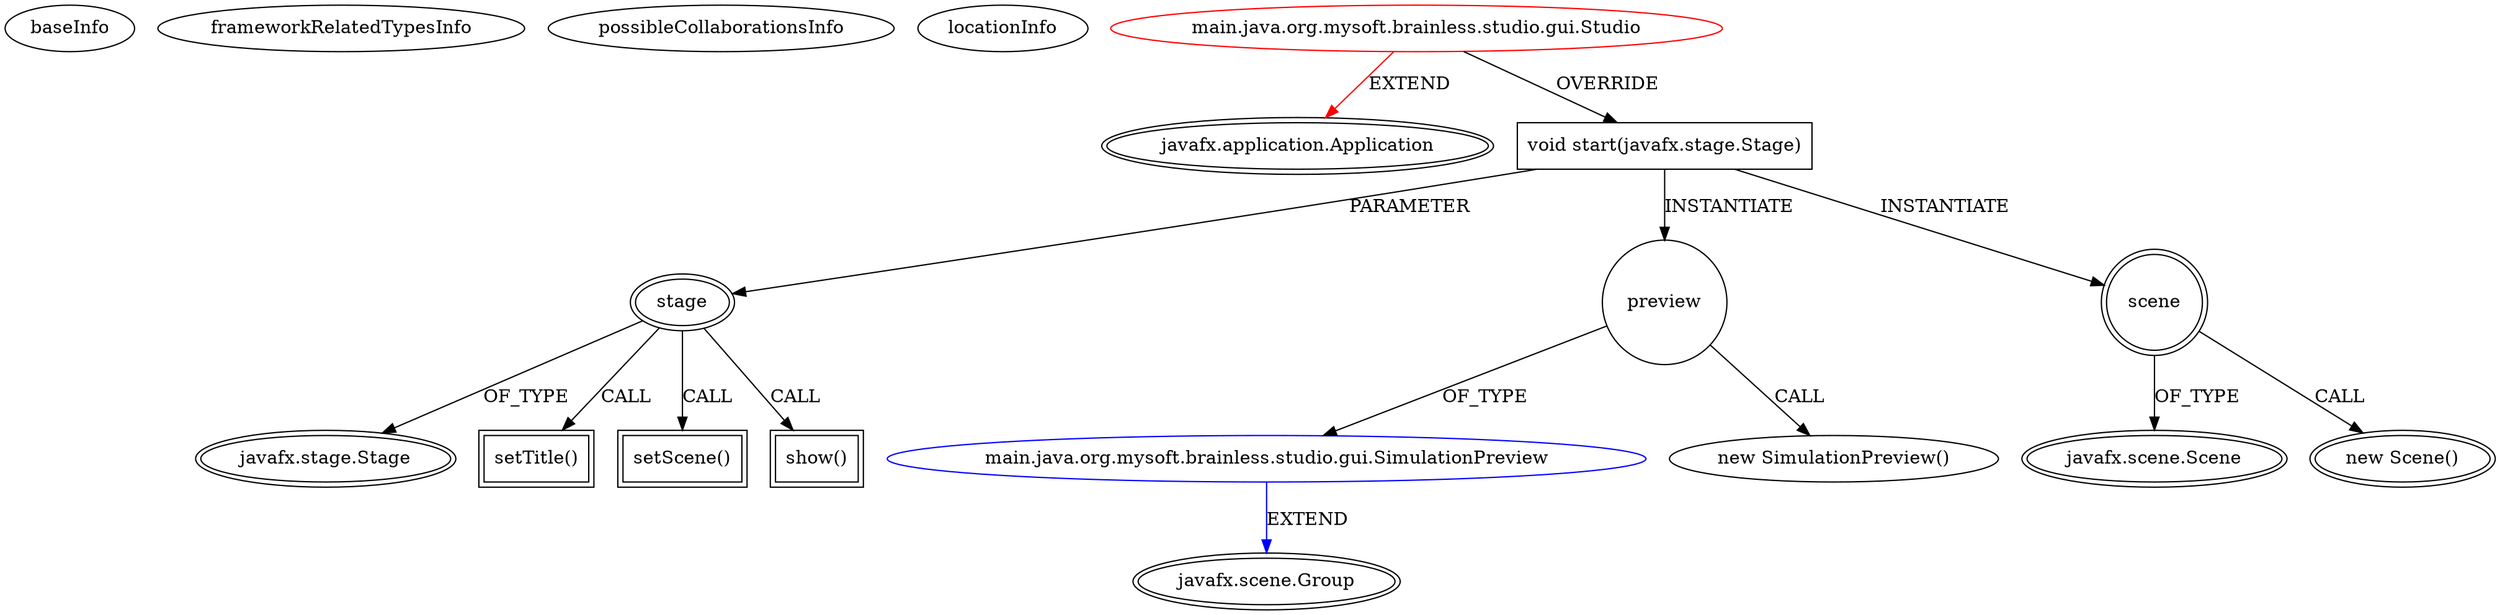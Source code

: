digraph {
baseInfo[graphId=3550,category="extension_graph",isAnonymous=false,possibleRelation=true]
frameworkRelatedTypesInfo[0="javafx.application.Application"]
possibleCollaborationsInfo[0="3550~OVERRIDING_METHOD_DECLARATION-INSTANTIATION-~javafx.application.Application ~javafx.scene.Group ~false~false"]
locationInfo[projectName="martinezq-brainless",filePath="/martinezq-brainless/brainless-master/brainless-all/brainless-studio/src/main/java/org/mysoft/brainless/studio/gui/Studio.java",contextSignature="Studio",graphId="3550"]
0[label="main.java.org.mysoft.brainless.studio.gui.Studio",vertexType="ROOT_CLIENT_CLASS_DECLARATION",isFrameworkType=false,color=red]
1[label="javafx.application.Application",vertexType="FRAMEWORK_CLASS_TYPE",isFrameworkType=true,peripheries=2]
2[label="void start(javafx.stage.Stage)",vertexType="OVERRIDING_METHOD_DECLARATION",isFrameworkType=false,shape=box]
3[label="stage",vertexType="PARAMETER_DECLARATION",isFrameworkType=true,peripheries=2]
4[label="javafx.stage.Stage",vertexType="FRAMEWORK_CLASS_TYPE",isFrameworkType=true,peripheries=2]
6[label="preview",vertexType="VARIABLE_EXPRESION",isFrameworkType=false,shape=circle]
7[label="main.java.org.mysoft.brainless.studio.gui.SimulationPreview",vertexType="REFERENCE_CLIENT_CLASS_DECLARATION",isFrameworkType=false,color=blue]
8[label="javafx.scene.Group",vertexType="FRAMEWORK_CLASS_TYPE",isFrameworkType=true,peripheries=2]
5[label="new SimulationPreview()",vertexType="CONSTRUCTOR_CALL",isFrameworkType=false]
10[label="scene",vertexType="VARIABLE_EXPRESION",isFrameworkType=true,peripheries=2,shape=circle]
11[label="javafx.scene.Scene",vertexType="FRAMEWORK_CLASS_TYPE",isFrameworkType=true,peripheries=2]
9[label="new Scene()",vertexType="CONSTRUCTOR_CALL",isFrameworkType=true,peripheries=2]
13[label="setTitle()",vertexType="INSIDE_CALL",isFrameworkType=true,peripheries=2,shape=box]
15[label="setScene()",vertexType="INSIDE_CALL",isFrameworkType=true,peripheries=2,shape=box]
17[label="show()",vertexType="INSIDE_CALL",isFrameworkType=true,peripheries=2,shape=box]
0->1[label="EXTEND",color=red]
0->2[label="OVERRIDE"]
3->4[label="OF_TYPE"]
2->3[label="PARAMETER"]
2->6[label="INSTANTIATE"]
7->8[label="EXTEND",color=blue]
6->7[label="OF_TYPE"]
6->5[label="CALL"]
2->10[label="INSTANTIATE"]
10->11[label="OF_TYPE"]
10->9[label="CALL"]
3->13[label="CALL"]
3->15[label="CALL"]
3->17[label="CALL"]
}
